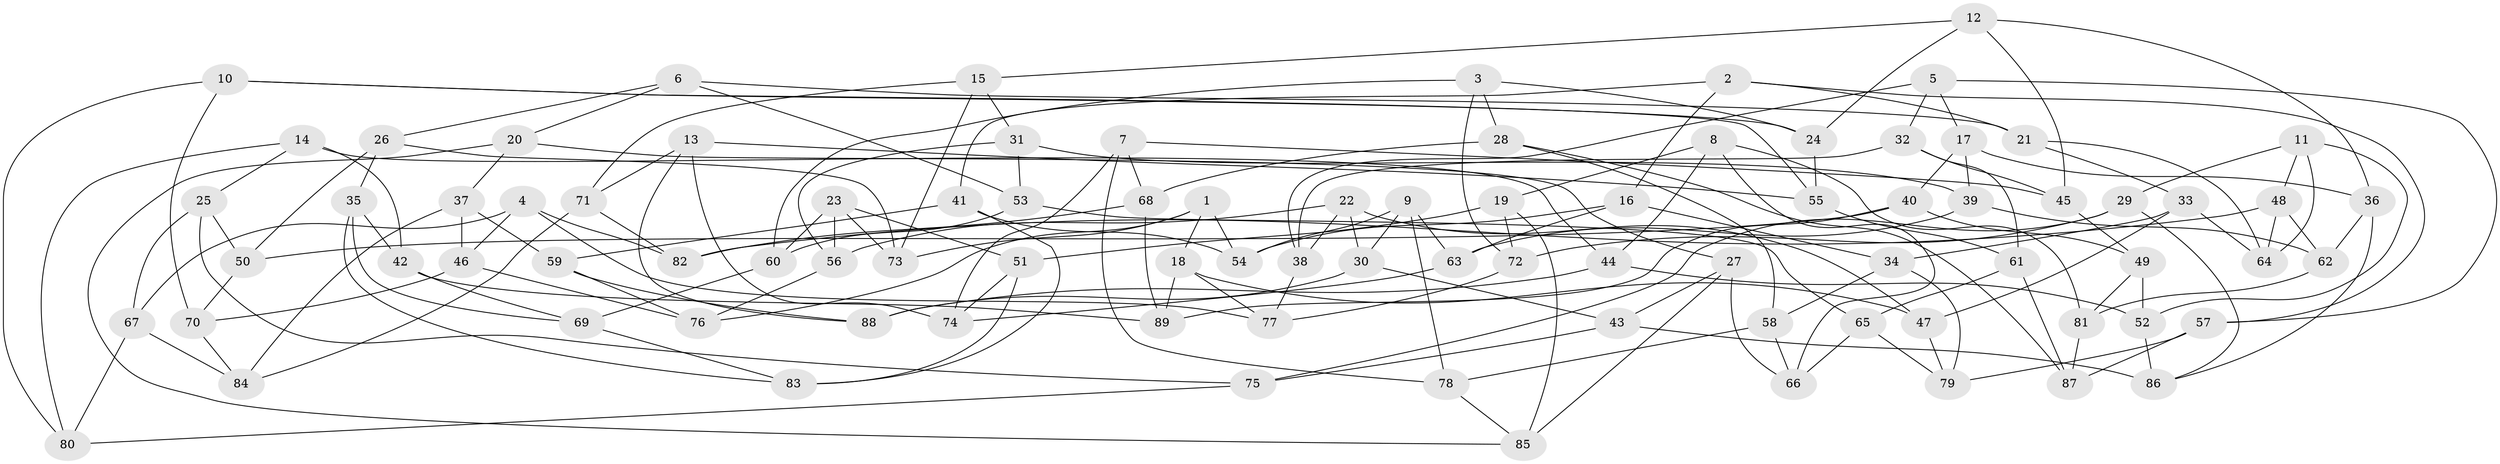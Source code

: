 // Generated by graph-tools (version 1.1) at 2025/26/03/09/25 03:26:56]
// undirected, 89 vertices, 178 edges
graph export_dot {
graph [start="1"]
  node [color=gray90,style=filled];
  1;
  2;
  3;
  4;
  5;
  6;
  7;
  8;
  9;
  10;
  11;
  12;
  13;
  14;
  15;
  16;
  17;
  18;
  19;
  20;
  21;
  22;
  23;
  24;
  25;
  26;
  27;
  28;
  29;
  30;
  31;
  32;
  33;
  34;
  35;
  36;
  37;
  38;
  39;
  40;
  41;
  42;
  43;
  44;
  45;
  46;
  47;
  48;
  49;
  50;
  51;
  52;
  53;
  54;
  55;
  56;
  57;
  58;
  59;
  60;
  61;
  62;
  63;
  64;
  65;
  66;
  67;
  68;
  69;
  70;
  71;
  72;
  73;
  74;
  75;
  76;
  77;
  78;
  79;
  80;
  81;
  82;
  83;
  84;
  85;
  86;
  87;
  88;
  89;
  1 -- 18;
  1 -- 54;
  1 -- 73;
  1 -- 76;
  2 -- 57;
  2 -- 16;
  2 -- 41;
  2 -- 21;
  3 -- 72;
  3 -- 24;
  3 -- 60;
  3 -- 28;
  4 -- 82;
  4 -- 67;
  4 -- 46;
  4 -- 77;
  5 -- 57;
  5 -- 32;
  5 -- 38;
  5 -- 17;
  6 -- 26;
  6 -- 53;
  6 -- 21;
  6 -- 20;
  7 -- 78;
  7 -- 74;
  7 -- 68;
  7 -- 45;
  8 -- 19;
  8 -- 81;
  8 -- 44;
  8 -- 66;
  9 -- 30;
  9 -- 63;
  9 -- 54;
  9 -- 78;
  10 -- 80;
  10 -- 70;
  10 -- 24;
  10 -- 55;
  11 -- 48;
  11 -- 64;
  11 -- 52;
  11 -- 29;
  12 -- 45;
  12 -- 15;
  12 -- 36;
  12 -- 24;
  13 -- 74;
  13 -- 55;
  13 -- 88;
  13 -- 71;
  14 -- 44;
  14 -- 42;
  14 -- 25;
  14 -- 80;
  15 -- 31;
  15 -- 73;
  15 -- 71;
  16 -- 34;
  16 -- 63;
  16 -- 54;
  17 -- 39;
  17 -- 40;
  17 -- 36;
  18 -- 47;
  18 -- 89;
  18 -- 77;
  19 -- 72;
  19 -- 51;
  19 -- 85;
  20 -- 37;
  20 -- 85;
  20 -- 27;
  21 -- 64;
  21 -- 33;
  22 -- 56;
  22 -- 30;
  22 -- 38;
  22 -- 47;
  23 -- 73;
  23 -- 51;
  23 -- 56;
  23 -- 60;
  24 -- 55;
  25 -- 50;
  25 -- 75;
  25 -- 67;
  26 -- 73;
  26 -- 50;
  26 -- 35;
  27 -- 85;
  27 -- 66;
  27 -- 43;
  28 -- 87;
  28 -- 68;
  28 -- 58;
  29 -- 72;
  29 -- 86;
  29 -- 75;
  30 -- 88;
  30 -- 43;
  31 -- 53;
  31 -- 56;
  31 -- 39;
  32 -- 61;
  32 -- 38;
  32 -- 45;
  33 -- 34;
  33 -- 64;
  33 -- 47;
  34 -- 58;
  34 -- 79;
  35 -- 42;
  35 -- 83;
  35 -- 69;
  36 -- 62;
  36 -- 86;
  37 -- 46;
  37 -- 84;
  37 -- 59;
  38 -- 77;
  39 -- 62;
  39 -- 63;
  40 -- 49;
  40 -- 50;
  40 -- 89;
  41 -- 59;
  41 -- 83;
  41 -- 54;
  42 -- 69;
  42 -- 89;
  43 -- 75;
  43 -- 86;
  44 -- 88;
  44 -- 52;
  45 -- 49;
  46 -- 76;
  46 -- 70;
  47 -- 79;
  48 -- 64;
  48 -- 82;
  48 -- 62;
  49 -- 52;
  49 -- 81;
  50 -- 70;
  51 -- 83;
  51 -- 74;
  52 -- 86;
  53 -- 60;
  53 -- 65;
  55 -- 61;
  56 -- 76;
  57 -- 87;
  57 -- 79;
  58 -- 66;
  58 -- 78;
  59 -- 76;
  59 -- 88;
  60 -- 69;
  61 -- 87;
  61 -- 65;
  62 -- 81;
  63 -- 74;
  65 -- 79;
  65 -- 66;
  67 -- 84;
  67 -- 80;
  68 -- 89;
  68 -- 82;
  69 -- 83;
  70 -- 84;
  71 -- 84;
  71 -- 82;
  72 -- 77;
  75 -- 80;
  78 -- 85;
  81 -- 87;
}
